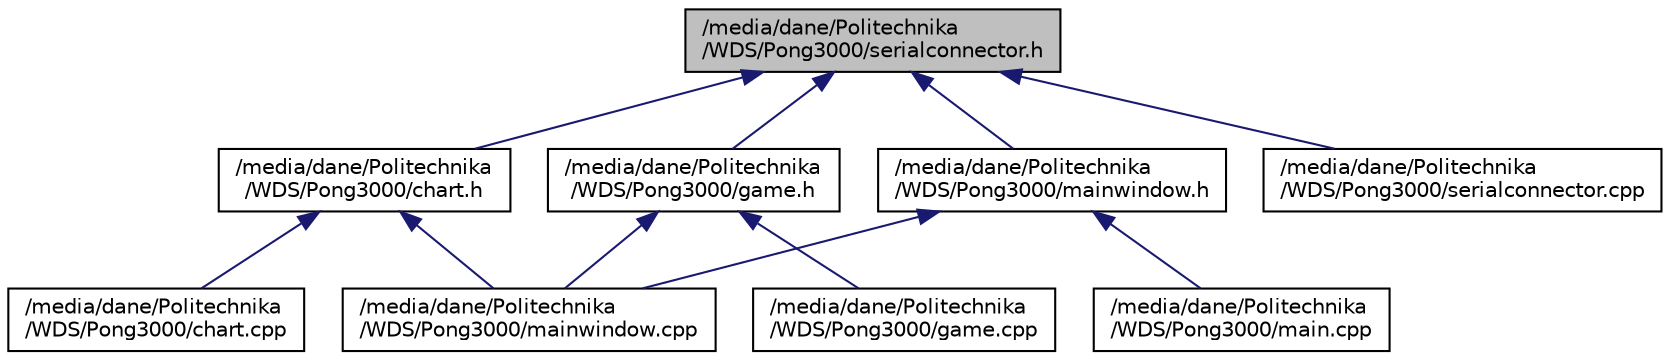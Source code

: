 digraph "/media/dane/Politechnika/WDS/Pong3000/serialconnector.h"
{
 // LATEX_PDF_SIZE
  edge [fontname="Helvetica",fontsize="10",labelfontname="Helvetica",labelfontsize="10"];
  node [fontname="Helvetica",fontsize="10",shape=record];
  Node1 [label="/media/dane/Politechnika\l/WDS/Pong3000/serialconnector.h",height=0.2,width=0.4,color="black", fillcolor="grey75", style="filled", fontcolor="black",tooltip=" "];
  Node1 -> Node2 [dir="back",color="midnightblue",fontsize="10",style="solid",fontname="Helvetica"];
  Node2 [label="/media/dane/Politechnika\l/WDS/Pong3000/chart.h",height=0.2,width=0.4,color="black", fillcolor="white", style="filled",URL="$chart_8h.html",tooltip=" "];
  Node2 -> Node3 [dir="back",color="midnightblue",fontsize="10",style="solid",fontname="Helvetica"];
  Node3 [label="/media/dane/Politechnika\l/WDS/Pong3000/chart.cpp",height=0.2,width=0.4,color="black", fillcolor="white", style="filled",URL="$chart_8cpp.html",tooltip=" "];
  Node2 -> Node4 [dir="back",color="midnightblue",fontsize="10",style="solid",fontname="Helvetica"];
  Node4 [label="/media/dane/Politechnika\l/WDS/Pong3000/mainwindow.cpp",height=0.2,width=0.4,color="black", fillcolor="white", style="filled",URL="$mainwindow_8cpp.html",tooltip=" "];
  Node1 -> Node5 [dir="back",color="midnightblue",fontsize="10",style="solid",fontname="Helvetica"];
  Node5 [label="/media/dane/Politechnika\l/WDS/Pong3000/game.h",height=0.2,width=0.4,color="black", fillcolor="white", style="filled",URL="$game_8h.html",tooltip=" "];
  Node5 -> Node6 [dir="back",color="midnightblue",fontsize="10",style="solid",fontname="Helvetica"];
  Node6 [label="/media/dane/Politechnika\l/WDS/Pong3000/game.cpp",height=0.2,width=0.4,color="black", fillcolor="white", style="filled",URL="$game_8cpp.html",tooltip=" "];
  Node5 -> Node4 [dir="back",color="midnightblue",fontsize="10",style="solid",fontname="Helvetica"];
  Node1 -> Node7 [dir="back",color="midnightblue",fontsize="10",style="solid",fontname="Helvetica"];
  Node7 [label="/media/dane/Politechnika\l/WDS/Pong3000/mainwindow.h",height=0.2,width=0.4,color="black", fillcolor="white", style="filled",URL="$mainwindow_8h.html",tooltip=" "];
  Node7 -> Node8 [dir="back",color="midnightblue",fontsize="10",style="solid",fontname="Helvetica"];
  Node8 [label="/media/dane/Politechnika\l/WDS/Pong3000/main.cpp",height=0.2,width=0.4,color="black", fillcolor="white", style="filled",URL="$main_8cpp.html",tooltip=" "];
  Node7 -> Node4 [dir="back",color="midnightblue",fontsize="10",style="solid",fontname="Helvetica"];
  Node1 -> Node9 [dir="back",color="midnightblue",fontsize="10",style="solid",fontname="Helvetica"];
  Node9 [label="/media/dane/Politechnika\l/WDS/Pong3000/serialconnector.cpp",height=0.2,width=0.4,color="black", fillcolor="white", style="filled",URL="$serialconnector_8cpp.html",tooltip=" "];
}
